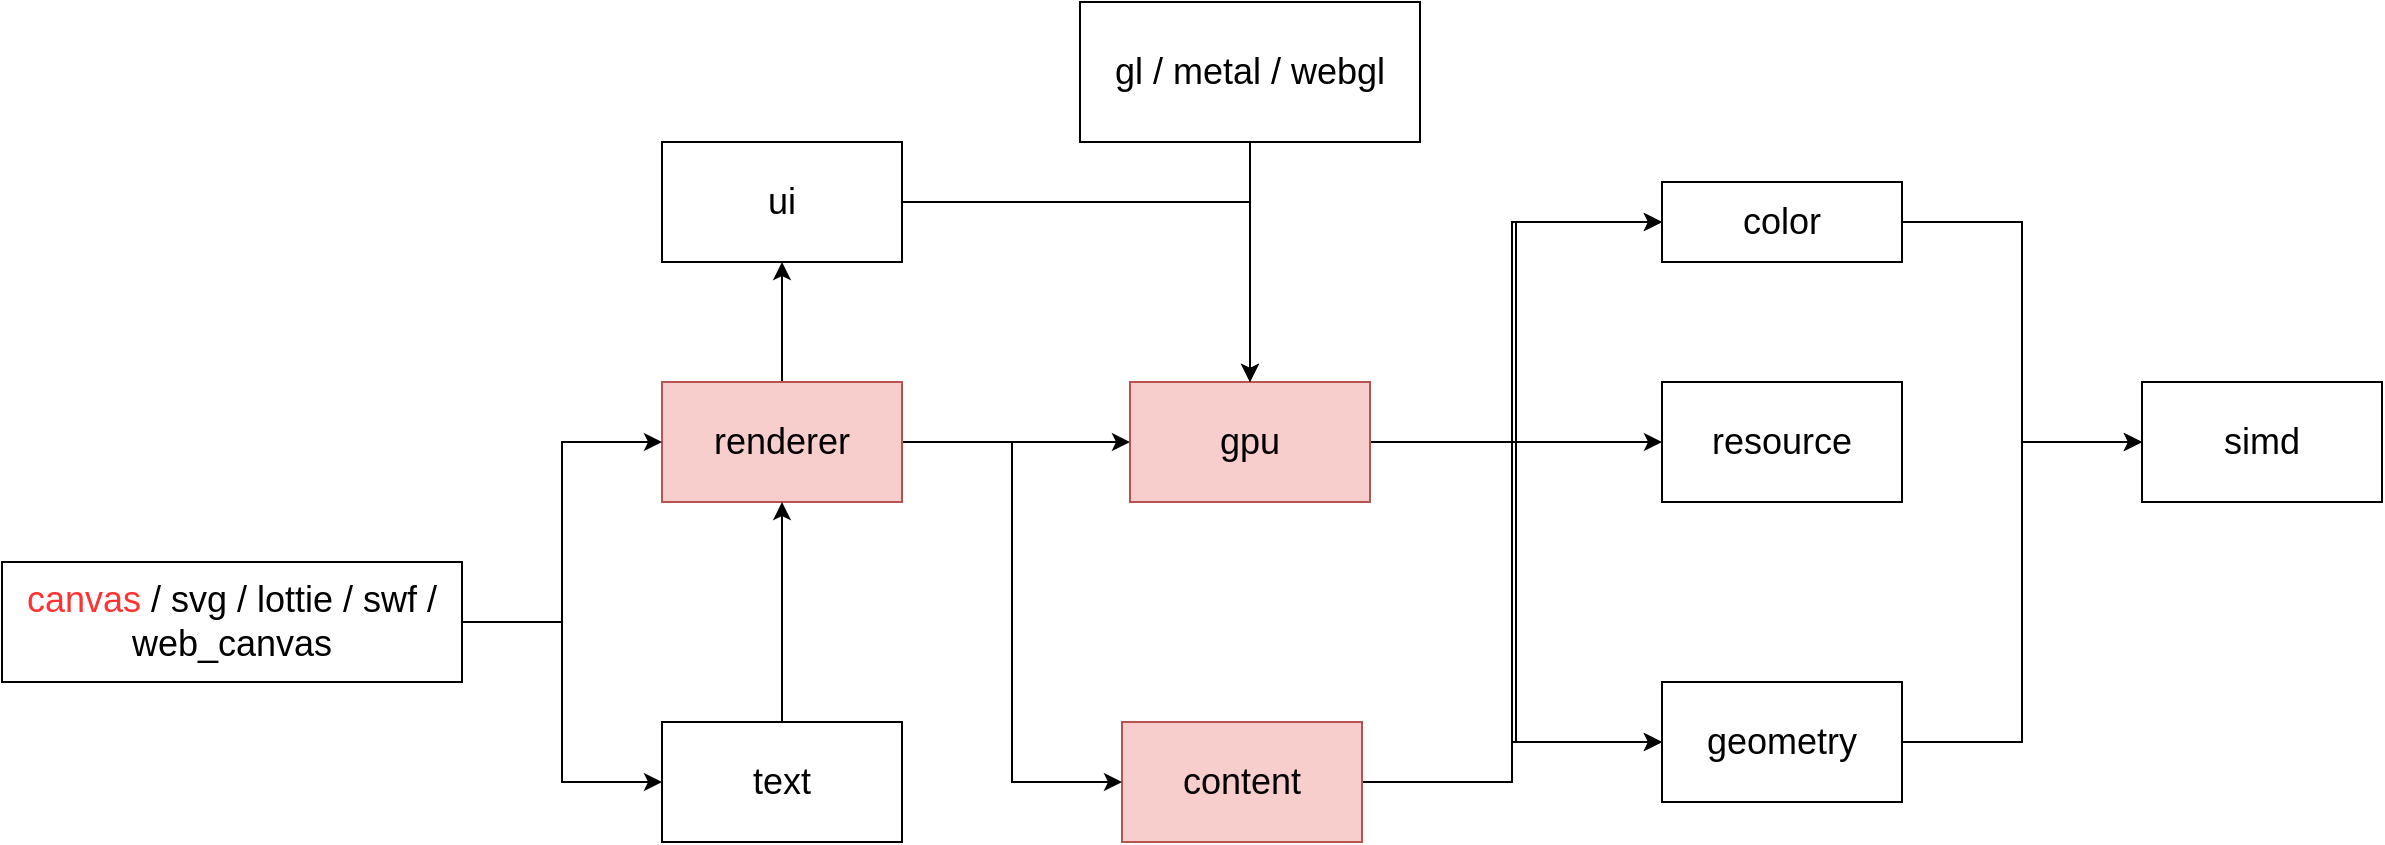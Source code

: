 <mxfile version="20.5.3" type="device"><diagram id="vrRFu-BW71bkLl_CG_LN" name="第 1 页"><mxGraphModel dx="2249" dy="754" grid="1" gridSize="10" guides="1" tooltips="1" connect="1" arrows="1" fold="1" page="1" pageScale="1" pageWidth="827" pageHeight="1169" math="0" shadow="0"><root><mxCell id="0"/><mxCell id="1" parent="0"/><mxCell id="wDOy7ZYLbjuwaj3kbLVp-21" style="edgeStyle=orthogonalEdgeStyle;rounded=0;orthogonalLoop=1;jettySize=auto;html=1;entryX=0;entryY=0.5;entryDx=0;entryDy=0;fontSize=18;" edge="1" parent="1" source="wDOy7ZYLbjuwaj3kbLVp-2" target="wDOy7ZYLbjuwaj3kbLVp-3"><mxGeometry relative="1" as="geometry"/></mxCell><mxCell id="wDOy7ZYLbjuwaj3kbLVp-22" style="edgeStyle=orthogonalEdgeStyle;rounded=0;orthogonalLoop=1;jettySize=auto;html=1;entryX=0;entryY=0.5;entryDx=0;entryDy=0;fontSize=18;" edge="1" parent="1" source="wDOy7ZYLbjuwaj3kbLVp-2" target="wDOy7ZYLbjuwaj3kbLVp-4"><mxGeometry relative="1" as="geometry"/></mxCell><mxCell id="wDOy7ZYLbjuwaj3kbLVp-2" value="&lt;span style=&quot;font-size: 18px;&quot;&gt;content&lt;/span&gt;&lt;span style=&quot;color: rgba(0, 0, 0, 0); font-family: monospace; font-size: 0px; text-align: start;&quot;&gt;%3CmxGraphModel%3E%3Croot%3E%3CmxCell%20id%3D%220%22%2F%3E%3CmxCell%20id%3D%221%22%20parent%3D%220%22%2F%3E%3CmxCell%20id%3D%222%22%20value%3D%22%26lt%3Bfont%20style%3D%26quot%3Bfont-size%3A%2018px%3B%26quot%3B%26gt%3Bresource%26lt%3Bspan%20style%3D%26quot%3Bcolor%3A%20rgba(0%2C%200%2C%200%2C%200)%3B%20font-family%3A%20monospace%3B%20font-size%3A%200px%3B%20text-align%3A%20start%3B%26quot%3B%26gt%3B%253CmxGraphModel%253E%253Croot%253E%253CmxCell%2520id%253D%25220%2522%252F%253E%253CmxCell%2520id%253D%25221%2522%2520parent%253D%25220%2522%252F%253E%253CmxCell%2520id%253D%25222%2522%2520value%253D%2522%2526lt%253Bfont%2520style%253D%2526quot%253Bfont-size%253A%252018px%253B%2526quot%253B%2526gt%253Bgeometry%2526lt%253Bbr%2526gt%253B%2526lt%253B%252Ffont%2526gt%253B%2522%2520style%253D%2522rounded%253D0%253BwhiteSpace%253Dwrap%253Bhtml%253D1%253B%2522%2520vertex%253D%25221%2522%2520parent%253D%25221%2522%253E%253CmxGeometry%2520x%253D%2522294%2522%2520y%253D%2522280%2522%2520width%253D%2522120%2522%2520height%253D%252260%2522%2520as%253D%2522geometry%2522%252F%253E%253C%252FmxCell%253E%253C%252Froot%253E%253C%252FmxGraphModel%253E%26lt%3B%2Fspan%26gt%3B%26lt%3Bbr%26gt%3B%26lt%3B%2Ffont%26gt%3B%22%20style%3D%22rounded%3D0%3BwhiteSpace%3Dwrap%3Bhtml%3D1%3B%22%20vertex%3D%221%22%20parent%3D%221%22%3E%3CmxGeometry%20x%3D%22294%22%20y%3D%22380%22%20width%3D%22120%22%20height%3D%2260%22%20as%3D%22geometry%22%2F%3E%3C%2FmxCell%3E%3C%2Froot%3E%3C%2FmxGraphModel%3E&lt;/span&gt;&lt;span style=&quot;font-size: 18px;&quot;&gt;&lt;br&gt;&lt;/span&gt;" style="rounded=0;whiteSpace=wrap;html=1;fillColor=#f8cecc;strokeColor=#b85450;" vertex="1" parent="1"><mxGeometry x="350" y="410" width="120" height="60" as="geometry"/></mxCell><mxCell id="wDOy7ZYLbjuwaj3kbLVp-24" style="edgeStyle=orthogonalEdgeStyle;rounded=0;orthogonalLoop=1;jettySize=auto;html=1;entryX=0;entryY=0.5;entryDx=0;entryDy=0;fontSize=18;" edge="1" parent="1" source="wDOy7ZYLbjuwaj3kbLVp-3" target="wDOy7ZYLbjuwaj3kbLVp-6"><mxGeometry relative="1" as="geometry"/></mxCell><mxCell id="wDOy7ZYLbjuwaj3kbLVp-3" value="&lt;font style=&quot;font-size: 18px;&quot;&gt;color&lt;span style=&quot;color: rgba(0, 0, 0, 0); font-family: monospace; font-size: 0px; text-align: start;&quot;&gt;%3CmxGraphModel%3E%3Croot%3E%3CmxCell%20id%3D%220%22%2F%3E%3CmxCell%20id%3D%221%22%20parent%3D%220%22%2F%3E%3CmxCell%20id%3D%222%22%20value%3D%22%26lt%3Bfont%20style%3D%26quot%3Bfont-size%3A%2018px%3B%26quot%3B%26gt%3Bsimd%26lt%3B%2Ffont%26gt%3B%22%20style%3D%22rounded%3D0%3BwhiteSpace%3Dwrap%3Bhtml%3D1%3B%22%20vertex%3D%221%22%20parent%3D%221%22%3E%3CmxGeometry%20x%3D%2290%22%20y%3D%22150%22%20width%3D%22120%22%20height%3D%2260%22%20as%3D%22geometry%22%2F%3E%3C%2FmxCell%3E%3C%2Froot%3E%3C%2FmxGraphModel%3E&lt;/span&gt;&lt;br&gt;&lt;/font&gt;" style="rounded=0;whiteSpace=wrap;html=1;" vertex="1" parent="1"><mxGeometry x="620" y="140" width="120" height="40" as="geometry"/></mxCell><mxCell id="wDOy7ZYLbjuwaj3kbLVp-23" style="edgeStyle=orthogonalEdgeStyle;rounded=0;orthogonalLoop=1;jettySize=auto;html=1;entryX=0;entryY=0.5;entryDx=0;entryDy=0;fontSize=18;" edge="1" parent="1" source="wDOy7ZYLbjuwaj3kbLVp-4" target="wDOy7ZYLbjuwaj3kbLVp-6"><mxGeometry relative="1" as="geometry"/></mxCell><mxCell id="wDOy7ZYLbjuwaj3kbLVp-4" value="&lt;font style=&quot;font-size: 18px;&quot;&gt;geometry&lt;br&gt;&lt;/font&gt;" style="rounded=0;whiteSpace=wrap;html=1;" vertex="1" parent="1"><mxGeometry x="620" y="390" width="120" height="60" as="geometry"/></mxCell><mxCell id="wDOy7ZYLbjuwaj3kbLVp-5" value="&lt;font style=&quot;font-size: 18px;&quot;&gt;resource&lt;span style=&quot;color: rgba(0, 0, 0, 0); font-family: monospace; font-size: 0px; text-align: start;&quot;&gt;%3CmxGraphModel%3E%3Croot%3E%3CmxCell%20id%3D%220%22%2F%3E%3CmxCell%20id%3D%221%22%20parent%3D%220%22%2F%3E%3CmxCell%20id%3D%222%22%20value%3D%22%26lt%3Bfont%20style%3D%26quot%3Bfont-size%3A%2018px%3B%26quot%3B%26gt%3Bgeometry%26lt%3Bbr%26gt%3B%26lt%3B%2Ffont%26gt%3B%22%20style%3D%22rounded%3D0%3BwhiteSpace%3Dwrap%3Bhtml%3D1%3B%22%20vertex%3D%221%22%20parent%3D%221%22%3E%3CmxGeometry%20x%3D%22294%22%20y%3D%22280%22%20width%3D%22120%22%20height%3D%2260%22%20as%3D%22geometry%22%2F%3E%3C%2FmxCell%3E%3C%2Froot%3E%3C%2FmxGraphModel%3E&lt;/span&gt;&lt;br&gt;&lt;/font&gt;" style="rounded=0;whiteSpace=wrap;html=1;" vertex="1" parent="1"><mxGeometry x="620" y="240" width="120" height="60" as="geometry"/></mxCell><mxCell id="wDOy7ZYLbjuwaj3kbLVp-6" value="&lt;font style=&quot;font-size: 18px;&quot;&gt;simd&lt;br&gt;&lt;/font&gt;" style="rounded=0;whiteSpace=wrap;html=1;" vertex="1" parent="1"><mxGeometry x="860" y="240" width="120" height="60" as="geometry"/></mxCell><mxCell id="wDOy7ZYLbjuwaj3kbLVp-26" style="edgeStyle=orthogonalEdgeStyle;rounded=0;orthogonalLoop=1;jettySize=auto;html=1;entryX=0;entryY=0.5;entryDx=0;entryDy=0;fontSize=18;" edge="1" parent="1" source="wDOy7ZYLbjuwaj3kbLVp-7" target="wDOy7ZYLbjuwaj3kbLVp-3"><mxGeometry relative="1" as="geometry"/></mxCell><mxCell id="wDOy7ZYLbjuwaj3kbLVp-27" style="edgeStyle=orthogonalEdgeStyle;rounded=0;orthogonalLoop=1;jettySize=auto;html=1;entryX=0;entryY=0.5;entryDx=0;entryDy=0;fontSize=18;" edge="1" parent="1" source="wDOy7ZYLbjuwaj3kbLVp-7" target="wDOy7ZYLbjuwaj3kbLVp-4"><mxGeometry relative="1" as="geometry"/></mxCell><mxCell id="wDOy7ZYLbjuwaj3kbLVp-28" style="edgeStyle=orthogonalEdgeStyle;rounded=0;orthogonalLoop=1;jettySize=auto;html=1;entryX=0;entryY=0.5;entryDx=0;entryDy=0;fontSize=18;" edge="1" parent="1" source="wDOy7ZYLbjuwaj3kbLVp-7" target="wDOy7ZYLbjuwaj3kbLVp-5"><mxGeometry relative="1" as="geometry"/></mxCell><mxCell id="wDOy7ZYLbjuwaj3kbLVp-7" value="&lt;span style=&quot;font-size: 18px;&quot;&gt;gpu&lt;br&gt;&lt;/span&gt;" style="rounded=0;whiteSpace=wrap;html=1;fillColor=#f8cecc;strokeColor=#b85450;" vertex="1" parent="1"><mxGeometry x="354" y="240" width="120" height="60" as="geometry"/></mxCell><mxCell id="wDOy7ZYLbjuwaj3kbLVp-18" style="edgeStyle=orthogonalEdgeStyle;rounded=0;orthogonalLoop=1;jettySize=auto;html=1;entryX=0;entryY=0.5;entryDx=0;entryDy=0;fontSize=18;" edge="1" parent="1" source="wDOy7ZYLbjuwaj3kbLVp-9" target="wDOy7ZYLbjuwaj3kbLVp-7"><mxGeometry relative="1" as="geometry"/></mxCell><mxCell id="wDOy7ZYLbjuwaj3kbLVp-20" style="edgeStyle=orthogonalEdgeStyle;rounded=0;orthogonalLoop=1;jettySize=auto;html=1;entryX=0.5;entryY=1;entryDx=0;entryDy=0;fontSize=18;" edge="1" parent="1" source="wDOy7ZYLbjuwaj3kbLVp-9" target="wDOy7ZYLbjuwaj3kbLVp-19"><mxGeometry relative="1" as="geometry"/></mxCell><mxCell id="wDOy7ZYLbjuwaj3kbLVp-30" style="edgeStyle=orthogonalEdgeStyle;rounded=0;orthogonalLoop=1;jettySize=auto;html=1;entryX=0;entryY=0.5;entryDx=0;entryDy=0;fontSize=18;" edge="1" parent="1" source="wDOy7ZYLbjuwaj3kbLVp-9" target="wDOy7ZYLbjuwaj3kbLVp-2"><mxGeometry relative="1" as="geometry"/></mxCell><mxCell id="wDOy7ZYLbjuwaj3kbLVp-9" value="&lt;span style=&quot;font-size: 18px;&quot;&gt;renderer&lt;br&gt;&lt;/span&gt;" style="rounded=0;whiteSpace=wrap;html=1;fillColor=#f8cecc;strokeColor=#b85450;" vertex="1" parent="1"><mxGeometry x="120" y="240" width="120" height="60" as="geometry"/></mxCell><mxCell id="wDOy7ZYLbjuwaj3kbLVp-13" style="edgeStyle=orthogonalEdgeStyle;rounded=0;orthogonalLoop=1;jettySize=auto;html=1;exitX=1;exitY=0.5;exitDx=0;exitDy=0;fontSize=18;entryX=0;entryY=0.5;entryDx=0;entryDy=0;" edge="1" parent="1" source="wDOy7ZYLbjuwaj3kbLVp-10" target="wDOy7ZYLbjuwaj3kbLVp-11"><mxGeometry relative="1" as="geometry"/></mxCell><mxCell id="wDOy7ZYLbjuwaj3kbLVp-14" style="edgeStyle=orthogonalEdgeStyle;rounded=0;orthogonalLoop=1;jettySize=auto;html=1;entryX=0;entryY=0.5;entryDx=0;entryDy=0;fontSize=18;" edge="1" parent="1" source="wDOy7ZYLbjuwaj3kbLVp-10" target="wDOy7ZYLbjuwaj3kbLVp-9"><mxGeometry relative="1" as="geometry"/></mxCell><mxCell id="wDOy7ZYLbjuwaj3kbLVp-10" value="&lt;span style=&quot;font-size: 18px;&quot;&gt;&lt;font color=&quot;#ff3333&quot;&gt;canvas &lt;/font&gt;/ svg / lottie / swf / web_canvas&lt;br&gt;&lt;/span&gt;" style="rounded=0;whiteSpace=wrap;html=1;" vertex="1" parent="1"><mxGeometry x="-210" y="330" width="230" height="60" as="geometry"/></mxCell><mxCell id="wDOy7ZYLbjuwaj3kbLVp-25" style="edgeStyle=orthogonalEdgeStyle;rounded=0;orthogonalLoop=1;jettySize=auto;html=1;entryX=0.5;entryY=1;entryDx=0;entryDy=0;fontSize=18;" edge="1" parent="1" source="wDOy7ZYLbjuwaj3kbLVp-11" target="wDOy7ZYLbjuwaj3kbLVp-9"><mxGeometry relative="1" as="geometry"/></mxCell><mxCell id="wDOy7ZYLbjuwaj3kbLVp-11" value="&lt;span style=&quot;font-size: 18px;&quot;&gt;text&lt;br&gt;&lt;/span&gt;" style="rounded=0;whiteSpace=wrap;html=1;" vertex="1" parent="1"><mxGeometry x="120" y="410" width="120" height="60" as="geometry"/></mxCell><mxCell id="wDOy7ZYLbjuwaj3kbLVp-32" style="edgeStyle=orthogonalEdgeStyle;rounded=0;orthogonalLoop=1;jettySize=auto;html=1;entryX=0.5;entryY=0;entryDx=0;entryDy=0;fontSize=18;" edge="1" parent="1" source="wDOy7ZYLbjuwaj3kbLVp-19" target="wDOy7ZYLbjuwaj3kbLVp-7"><mxGeometry relative="1" as="geometry"/></mxCell><mxCell id="wDOy7ZYLbjuwaj3kbLVp-19" value="&lt;font style=&quot;font-size: 18px;&quot;&gt;ui&lt;br&gt;&lt;/font&gt;" style="rounded=0;whiteSpace=wrap;html=1;" vertex="1" parent="1"><mxGeometry x="120" y="120" width="120" height="60" as="geometry"/></mxCell><mxCell id="wDOy7ZYLbjuwaj3kbLVp-31" style="edgeStyle=orthogonalEdgeStyle;rounded=0;orthogonalLoop=1;jettySize=auto;html=1;exitX=0.5;exitY=1;exitDx=0;exitDy=0;fontSize=18;" edge="1" parent="1" source="wDOy7ZYLbjuwaj3kbLVp-4" target="wDOy7ZYLbjuwaj3kbLVp-4"><mxGeometry relative="1" as="geometry"/></mxCell><mxCell id="wDOy7ZYLbjuwaj3kbLVp-36" style="edgeStyle=orthogonalEdgeStyle;rounded=0;orthogonalLoop=1;jettySize=auto;html=1;entryX=0.5;entryY=0;entryDx=0;entryDy=0;fontSize=18;" edge="1" parent="1" source="wDOy7ZYLbjuwaj3kbLVp-33" target="wDOy7ZYLbjuwaj3kbLVp-7"><mxGeometry relative="1" as="geometry"/></mxCell><mxCell id="wDOy7ZYLbjuwaj3kbLVp-33" value="&lt;font style=&quot;font-size: 18px;&quot;&gt;gl / metal / webgl&lt;br&gt;&lt;/font&gt;" style="rounded=0;whiteSpace=wrap;html=1;" vertex="1" parent="1"><mxGeometry x="329" y="50" width="170" height="70" as="geometry"/></mxCell></root></mxGraphModel></diagram></mxfile>